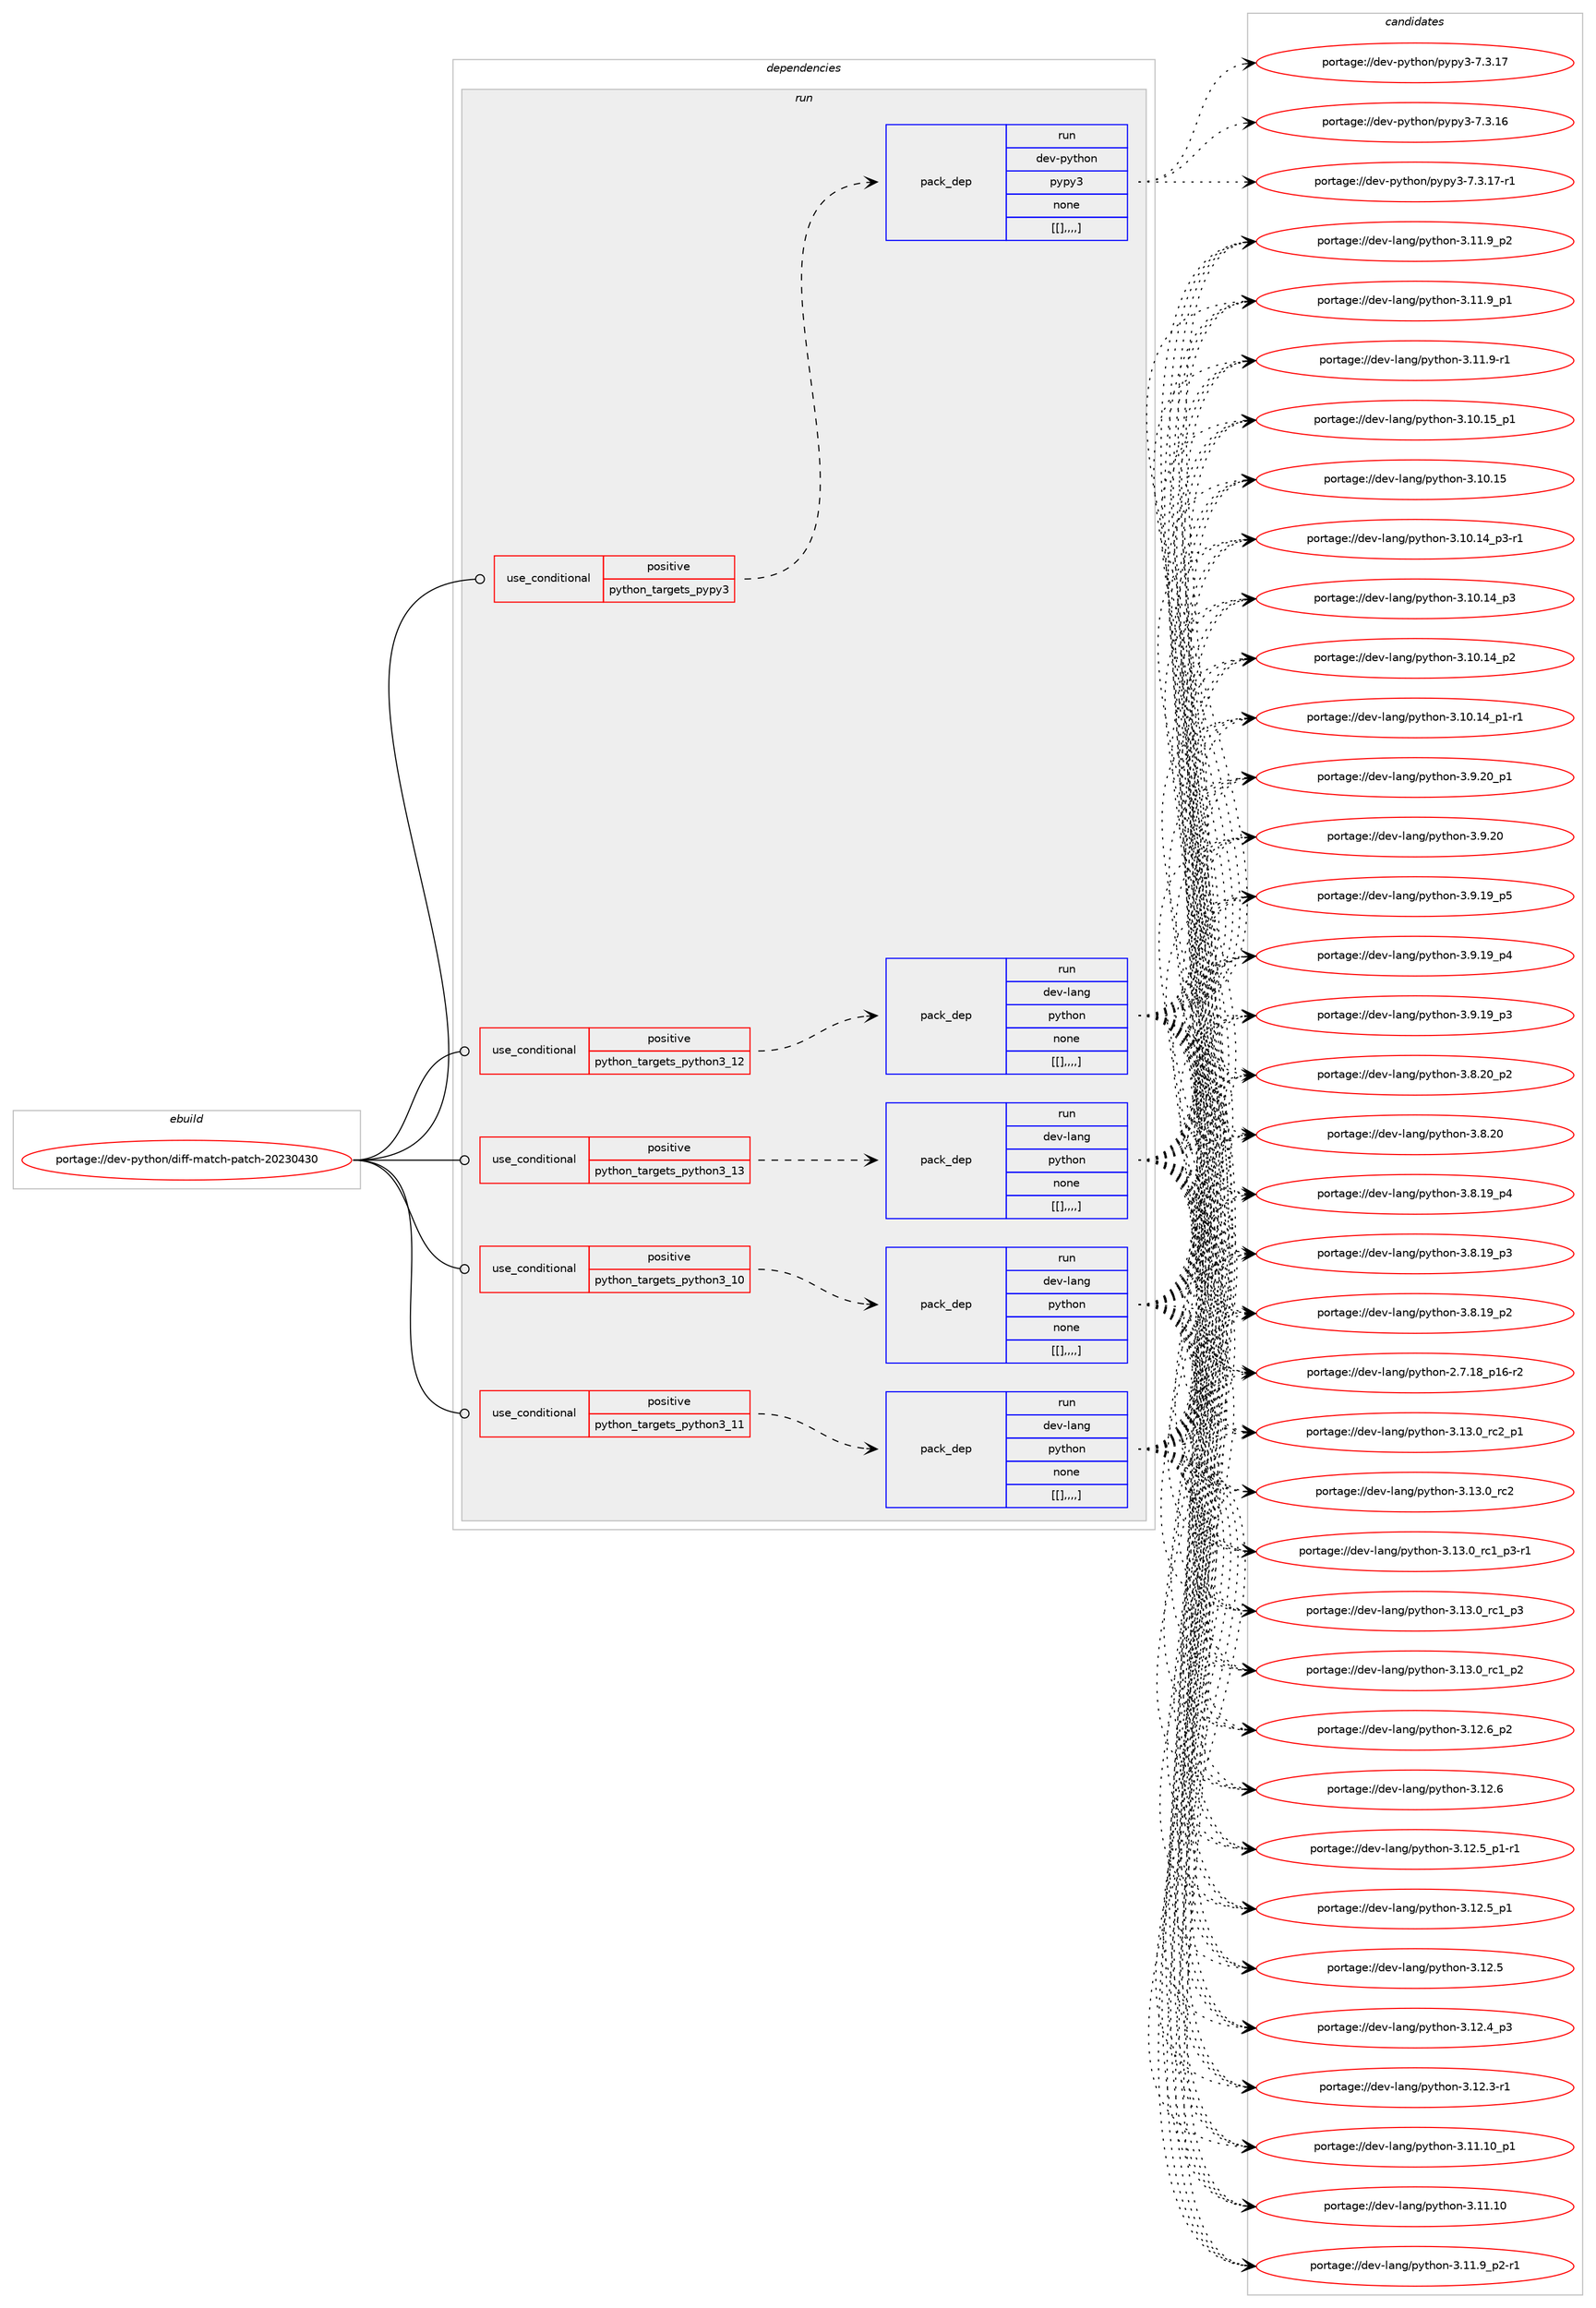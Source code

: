 digraph prolog {

# *************
# Graph options
# *************

newrank=true;
concentrate=true;
compound=true;
graph [rankdir=LR,fontname=Helvetica,fontsize=10,ranksep=1.5];#, ranksep=2.5, nodesep=0.2];
edge  [arrowhead=vee];
node  [fontname=Helvetica,fontsize=10];

# **********
# The ebuild
# **********

subgraph cluster_leftcol {
color=gray;
label=<<i>ebuild</i>>;
id [label="portage://dev-python/diff-match-patch-20230430", color=red, width=4, href="../dev-python/diff-match-patch-20230430.svg"];
}

# ****************
# The dependencies
# ****************

subgraph cluster_midcol {
color=gray;
label=<<i>dependencies</i>>;
subgraph cluster_compile {
fillcolor="#eeeeee";
style=filled;
label=<<i>compile</i>>;
}
subgraph cluster_compileandrun {
fillcolor="#eeeeee";
style=filled;
label=<<i>compile and run</i>>;
}
subgraph cluster_run {
fillcolor="#eeeeee";
style=filled;
label=<<i>run</i>>;
subgraph cond33389 {
dependency146806 [label=<<TABLE BORDER="0" CELLBORDER="1" CELLSPACING="0" CELLPADDING="4"><TR><TD ROWSPAN="3" CELLPADDING="10">use_conditional</TD></TR><TR><TD>positive</TD></TR><TR><TD>python_targets_pypy3</TD></TR></TABLE>>, shape=none, color=red];
subgraph pack112205 {
dependency146807 [label=<<TABLE BORDER="0" CELLBORDER="1" CELLSPACING="0" CELLPADDING="4" WIDTH="220"><TR><TD ROWSPAN="6" CELLPADDING="30">pack_dep</TD></TR><TR><TD WIDTH="110">run</TD></TR><TR><TD>dev-python</TD></TR><TR><TD>pypy3</TD></TR><TR><TD>none</TD></TR><TR><TD>[[],,,,]</TD></TR></TABLE>>, shape=none, color=blue];
}
dependency146806:e -> dependency146807:w [weight=20,style="dashed",arrowhead="vee"];
}
id:e -> dependency146806:w [weight=20,style="solid",arrowhead="odot"];
subgraph cond33390 {
dependency146808 [label=<<TABLE BORDER="0" CELLBORDER="1" CELLSPACING="0" CELLPADDING="4"><TR><TD ROWSPAN="3" CELLPADDING="10">use_conditional</TD></TR><TR><TD>positive</TD></TR><TR><TD>python_targets_python3_10</TD></TR></TABLE>>, shape=none, color=red];
subgraph pack112206 {
dependency146809 [label=<<TABLE BORDER="0" CELLBORDER="1" CELLSPACING="0" CELLPADDING="4" WIDTH="220"><TR><TD ROWSPAN="6" CELLPADDING="30">pack_dep</TD></TR><TR><TD WIDTH="110">run</TD></TR><TR><TD>dev-lang</TD></TR><TR><TD>python</TD></TR><TR><TD>none</TD></TR><TR><TD>[[],,,,]</TD></TR></TABLE>>, shape=none, color=blue];
}
dependency146808:e -> dependency146809:w [weight=20,style="dashed",arrowhead="vee"];
}
id:e -> dependency146808:w [weight=20,style="solid",arrowhead="odot"];
subgraph cond33391 {
dependency146810 [label=<<TABLE BORDER="0" CELLBORDER="1" CELLSPACING="0" CELLPADDING="4"><TR><TD ROWSPAN="3" CELLPADDING="10">use_conditional</TD></TR><TR><TD>positive</TD></TR><TR><TD>python_targets_python3_11</TD></TR></TABLE>>, shape=none, color=red];
subgraph pack112207 {
dependency146811 [label=<<TABLE BORDER="0" CELLBORDER="1" CELLSPACING="0" CELLPADDING="4" WIDTH="220"><TR><TD ROWSPAN="6" CELLPADDING="30">pack_dep</TD></TR><TR><TD WIDTH="110">run</TD></TR><TR><TD>dev-lang</TD></TR><TR><TD>python</TD></TR><TR><TD>none</TD></TR><TR><TD>[[],,,,]</TD></TR></TABLE>>, shape=none, color=blue];
}
dependency146810:e -> dependency146811:w [weight=20,style="dashed",arrowhead="vee"];
}
id:e -> dependency146810:w [weight=20,style="solid",arrowhead="odot"];
subgraph cond33392 {
dependency146812 [label=<<TABLE BORDER="0" CELLBORDER="1" CELLSPACING="0" CELLPADDING="4"><TR><TD ROWSPAN="3" CELLPADDING="10">use_conditional</TD></TR><TR><TD>positive</TD></TR><TR><TD>python_targets_python3_12</TD></TR></TABLE>>, shape=none, color=red];
subgraph pack112208 {
dependency146813 [label=<<TABLE BORDER="0" CELLBORDER="1" CELLSPACING="0" CELLPADDING="4" WIDTH="220"><TR><TD ROWSPAN="6" CELLPADDING="30">pack_dep</TD></TR><TR><TD WIDTH="110">run</TD></TR><TR><TD>dev-lang</TD></TR><TR><TD>python</TD></TR><TR><TD>none</TD></TR><TR><TD>[[],,,,]</TD></TR></TABLE>>, shape=none, color=blue];
}
dependency146812:e -> dependency146813:w [weight=20,style="dashed",arrowhead="vee"];
}
id:e -> dependency146812:w [weight=20,style="solid",arrowhead="odot"];
subgraph cond33393 {
dependency146814 [label=<<TABLE BORDER="0" CELLBORDER="1" CELLSPACING="0" CELLPADDING="4"><TR><TD ROWSPAN="3" CELLPADDING="10">use_conditional</TD></TR><TR><TD>positive</TD></TR><TR><TD>python_targets_python3_13</TD></TR></TABLE>>, shape=none, color=red];
subgraph pack112209 {
dependency146815 [label=<<TABLE BORDER="0" CELLBORDER="1" CELLSPACING="0" CELLPADDING="4" WIDTH="220"><TR><TD ROWSPAN="6" CELLPADDING="30">pack_dep</TD></TR><TR><TD WIDTH="110">run</TD></TR><TR><TD>dev-lang</TD></TR><TR><TD>python</TD></TR><TR><TD>none</TD></TR><TR><TD>[[],,,,]</TD></TR></TABLE>>, shape=none, color=blue];
}
dependency146814:e -> dependency146815:w [weight=20,style="dashed",arrowhead="vee"];
}
id:e -> dependency146814:w [weight=20,style="solid",arrowhead="odot"];
}
}

# **************
# The candidates
# **************

subgraph cluster_choices {
rank=same;
color=gray;
label=<<i>candidates</i>>;

subgraph choice112205 {
color=black;
nodesep=1;
choice100101118451121211161041111104711212111212151455546514649554511449 [label="portage://dev-python/pypy3-7.3.17-r1", color=red, width=4,href="../dev-python/pypy3-7.3.17-r1.svg"];
choice10010111845112121116104111110471121211121215145554651464955 [label="portage://dev-python/pypy3-7.3.17", color=red, width=4,href="../dev-python/pypy3-7.3.17.svg"];
choice10010111845112121116104111110471121211121215145554651464954 [label="portage://dev-python/pypy3-7.3.16", color=red, width=4,href="../dev-python/pypy3-7.3.16.svg"];
dependency146807:e -> choice100101118451121211161041111104711212111212151455546514649554511449:w [style=dotted,weight="100"];
dependency146807:e -> choice10010111845112121116104111110471121211121215145554651464955:w [style=dotted,weight="100"];
dependency146807:e -> choice10010111845112121116104111110471121211121215145554651464954:w [style=dotted,weight="100"];
}
subgraph choice112206 {
color=black;
nodesep=1;
choice100101118451089711010347112121116104111110455146495146489511499509511249 [label="portage://dev-lang/python-3.13.0_rc2_p1", color=red, width=4,href="../dev-lang/python-3.13.0_rc2_p1.svg"];
choice10010111845108971101034711212111610411111045514649514648951149950 [label="portage://dev-lang/python-3.13.0_rc2", color=red, width=4,href="../dev-lang/python-3.13.0_rc2.svg"];
choice1001011184510897110103471121211161041111104551464951464895114994995112514511449 [label="portage://dev-lang/python-3.13.0_rc1_p3-r1", color=red, width=4,href="../dev-lang/python-3.13.0_rc1_p3-r1.svg"];
choice100101118451089711010347112121116104111110455146495146489511499499511251 [label="portage://dev-lang/python-3.13.0_rc1_p3", color=red, width=4,href="../dev-lang/python-3.13.0_rc1_p3.svg"];
choice100101118451089711010347112121116104111110455146495146489511499499511250 [label="portage://dev-lang/python-3.13.0_rc1_p2", color=red, width=4,href="../dev-lang/python-3.13.0_rc1_p2.svg"];
choice100101118451089711010347112121116104111110455146495046549511250 [label="portage://dev-lang/python-3.12.6_p2", color=red, width=4,href="../dev-lang/python-3.12.6_p2.svg"];
choice10010111845108971101034711212111610411111045514649504654 [label="portage://dev-lang/python-3.12.6", color=red, width=4,href="../dev-lang/python-3.12.6.svg"];
choice1001011184510897110103471121211161041111104551464950465395112494511449 [label="portage://dev-lang/python-3.12.5_p1-r1", color=red, width=4,href="../dev-lang/python-3.12.5_p1-r1.svg"];
choice100101118451089711010347112121116104111110455146495046539511249 [label="portage://dev-lang/python-3.12.5_p1", color=red, width=4,href="../dev-lang/python-3.12.5_p1.svg"];
choice10010111845108971101034711212111610411111045514649504653 [label="portage://dev-lang/python-3.12.5", color=red, width=4,href="../dev-lang/python-3.12.5.svg"];
choice100101118451089711010347112121116104111110455146495046529511251 [label="portage://dev-lang/python-3.12.4_p3", color=red, width=4,href="../dev-lang/python-3.12.4_p3.svg"];
choice100101118451089711010347112121116104111110455146495046514511449 [label="portage://dev-lang/python-3.12.3-r1", color=red, width=4,href="../dev-lang/python-3.12.3-r1.svg"];
choice10010111845108971101034711212111610411111045514649494649489511249 [label="portage://dev-lang/python-3.11.10_p1", color=red, width=4,href="../dev-lang/python-3.11.10_p1.svg"];
choice1001011184510897110103471121211161041111104551464949464948 [label="portage://dev-lang/python-3.11.10", color=red, width=4,href="../dev-lang/python-3.11.10.svg"];
choice1001011184510897110103471121211161041111104551464949465795112504511449 [label="portage://dev-lang/python-3.11.9_p2-r1", color=red, width=4,href="../dev-lang/python-3.11.9_p2-r1.svg"];
choice100101118451089711010347112121116104111110455146494946579511250 [label="portage://dev-lang/python-3.11.9_p2", color=red, width=4,href="../dev-lang/python-3.11.9_p2.svg"];
choice100101118451089711010347112121116104111110455146494946579511249 [label="portage://dev-lang/python-3.11.9_p1", color=red, width=4,href="../dev-lang/python-3.11.9_p1.svg"];
choice100101118451089711010347112121116104111110455146494946574511449 [label="portage://dev-lang/python-3.11.9-r1", color=red, width=4,href="../dev-lang/python-3.11.9-r1.svg"];
choice10010111845108971101034711212111610411111045514649484649539511249 [label="portage://dev-lang/python-3.10.15_p1", color=red, width=4,href="../dev-lang/python-3.10.15_p1.svg"];
choice1001011184510897110103471121211161041111104551464948464953 [label="portage://dev-lang/python-3.10.15", color=red, width=4,href="../dev-lang/python-3.10.15.svg"];
choice100101118451089711010347112121116104111110455146494846495295112514511449 [label="portage://dev-lang/python-3.10.14_p3-r1", color=red, width=4,href="../dev-lang/python-3.10.14_p3-r1.svg"];
choice10010111845108971101034711212111610411111045514649484649529511251 [label="portage://dev-lang/python-3.10.14_p3", color=red, width=4,href="../dev-lang/python-3.10.14_p3.svg"];
choice10010111845108971101034711212111610411111045514649484649529511250 [label="portage://dev-lang/python-3.10.14_p2", color=red, width=4,href="../dev-lang/python-3.10.14_p2.svg"];
choice100101118451089711010347112121116104111110455146494846495295112494511449 [label="portage://dev-lang/python-3.10.14_p1-r1", color=red, width=4,href="../dev-lang/python-3.10.14_p1-r1.svg"];
choice100101118451089711010347112121116104111110455146574650489511249 [label="portage://dev-lang/python-3.9.20_p1", color=red, width=4,href="../dev-lang/python-3.9.20_p1.svg"];
choice10010111845108971101034711212111610411111045514657465048 [label="portage://dev-lang/python-3.9.20", color=red, width=4,href="../dev-lang/python-3.9.20.svg"];
choice100101118451089711010347112121116104111110455146574649579511253 [label="portage://dev-lang/python-3.9.19_p5", color=red, width=4,href="../dev-lang/python-3.9.19_p5.svg"];
choice100101118451089711010347112121116104111110455146574649579511252 [label="portage://dev-lang/python-3.9.19_p4", color=red, width=4,href="../dev-lang/python-3.9.19_p4.svg"];
choice100101118451089711010347112121116104111110455146574649579511251 [label="portage://dev-lang/python-3.9.19_p3", color=red, width=4,href="../dev-lang/python-3.9.19_p3.svg"];
choice100101118451089711010347112121116104111110455146564650489511250 [label="portage://dev-lang/python-3.8.20_p2", color=red, width=4,href="../dev-lang/python-3.8.20_p2.svg"];
choice10010111845108971101034711212111610411111045514656465048 [label="portage://dev-lang/python-3.8.20", color=red, width=4,href="../dev-lang/python-3.8.20.svg"];
choice100101118451089711010347112121116104111110455146564649579511252 [label="portage://dev-lang/python-3.8.19_p4", color=red, width=4,href="../dev-lang/python-3.8.19_p4.svg"];
choice100101118451089711010347112121116104111110455146564649579511251 [label="portage://dev-lang/python-3.8.19_p3", color=red, width=4,href="../dev-lang/python-3.8.19_p3.svg"];
choice100101118451089711010347112121116104111110455146564649579511250 [label="portage://dev-lang/python-3.8.19_p2", color=red, width=4,href="../dev-lang/python-3.8.19_p2.svg"];
choice100101118451089711010347112121116104111110455046554649569511249544511450 [label="portage://dev-lang/python-2.7.18_p16-r2", color=red, width=4,href="../dev-lang/python-2.7.18_p16-r2.svg"];
dependency146809:e -> choice100101118451089711010347112121116104111110455146495146489511499509511249:w [style=dotted,weight="100"];
dependency146809:e -> choice10010111845108971101034711212111610411111045514649514648951149950:w [style=dotted,weight="100"];
dependency146809:e -> choice1001011184510897110103471121211161041111104551464951464895114994995112514511449:w [style=dotted,weight="100"];
dependency146809:e -> choice100101118451089711010347112121116104111110455146495146489511499499511251:w [style=dotted,weight="100"];
dependency146809:e -> choice100101118451089711010347112121116104111110455146495146489511499499511250:w [style=dotted,weight="100"];
dependency146809:e -> choice100101118451089711010347112121116104111110455146495046549511250:w [style=dotted,weight="100"];
dependency146809:e -> choice10010111845108971101034711212111610411111045514649504654:w [style=dotted,weight="100"];
dependency146809:e -> choice1001011184510897110103471121211161041111104551464950465395112494511449:w [style=dotted,weight="100"];
dependency146809:e -> choice100101118451089711010347112121116104111110455146495046539511249:w [style=dotted,weight="100"];
dependency146809:e -> choice10010111845108971101034711212111610411111045514649504653:w [style=dotted,weight="100"];
dependency146809:e -> choice100101118451089711010347112121116104111110455146495046529511251:w [style=dotted,weight="100"];
dependency146809:e -> choice100101118451089711010347112121116104111110455146495046514511449:w [style=dotted,weight="100"];
dependency146809:e -> choice10010111845108971101034711212111610411111045514649494649489511249:w [style=dotted,weight="100"];
dependency146809:e -> choice1001011184510897110103471121211161041111104551464949464948:w [style=dotted,weight="100"];
dependency146809:e -> choice1001011184510897110103471121211161041111104551464949465795112504511449:w [style=dotted,weight="100"];
dependency146809:e -> choice100101118451089711010347112121116104111110455146494946579511250:w [style=dotted,weight="100"];
dependency146809:e -> choice100101118451089711010347112121116104111110455146494946579511249:w [style=dotted,weight="100"];
dependency146809:e -> choice100101118451089711010347112121116104111110455146494946574511449:w [style=dotted,weight="100"];
dependency146809:e -> choice10010111845108971101034711212111610411111045514649484649539511249:w [style=dotted,weight="100"];
dependency146809:e -> choice1001011184510897110103471121211161041111104551464948464953:w [style=dotted,weight="100"];
dependency146809:e -> choice100101118451089711010347112121116104111110455146494846495295112514511449:w [style=dotted,weight="100"];
dependency146809:e -> choice10010111845108971101034711212111610411111045514649484649529511251:w [style=dotted,weight="100"];
dependency146809:e -> choice10010111845108971101034711212111610411111045514649484649529511250:w [style=dotted,weight="100"];
dependency146809:e -> choice100101118451089711010347112121116104111110455146494846495295112494511449:w [style=dotted,weight="100"];
dependency146809:e -> choice100101118451089711010347112121116104111110455146574650489511249:w [style=dotted,weight="100"];
dependency146809:e -> choice10010111845108971101034711212111610411111045514657465048:w [style=dotted,weight="100"];
dependency146809:e -> choice100101118451089711010347112121116104111110455146574649579511253:w [style=dotted,weight="100"];
dependency146809:e -> choice100101118451089711010347112121116104111110455146574649579511252:w [style=dotted,weight="100"];
dependency146809:e -> choice100101118451089711010347112121116104111110455146574649579511251:w [style=dotted,weight="100"];
dependency146809:e -> choice100101118451089711010347112121116104111110455146564650489511250:w [style=dotted,weight="100"];
dependency146809:e -> choice10010111845108971101034711212111610411111045514656465048:w [style=dotted,weight="100"];
dependency146809:e -> choice100101118451089711010347112121116104111110455146564649579511252:w [style=dotted,weight="100"];
dependency146809:e -> choice100101118451089711010347112121116104111110455146564649579511251:w [style=dotted,weight="100"];
dependency146809:e -> choice100101118451089711010347112121116104111110455146564649579511250:w [style=dotted,weight="100"];
dependency146809:e -> choice100101118451089711010347112121116104111110455046554649569511249544511450:w [style=dotted,weight="100"];
}
subgraph choice112207 {
color=black;
nodesep=1;
choice100101118451089711010347112121116104111110455146495146489511499509511249 [label="portage://dev-lang/python-3.13.0_rc2_p1", color=red, width=4,href="../dev-lang/python-3.13.0_rc2_p1.svg"];
choice10010111845108971101034711212111610411111045514649514648951149950 [label="portage://dev-lang/python-3.13.0_rc2", color=red, width=4,href="../dev-lang/python-3.13.0_rc2.svg"];
choice1001011184510897110103471121211161041111104551464951464895114994995112514511449 [label="portage://dev-lang/python-3.13.0_rc1_p3-r1", color=red, width=4,href="../dev-lang/python-3.13.0_rc1_p3-r1.svg"];
choice100101118451089711010347112121116104111110455146495146489511499499511251 [label="portage://dev-lang/python-3.13.0_rc1_p3", color=red, width=4,href="../dev-lang/python-3.13.0_rc1_p3.svg"];
choice100101118451089711010347112121116104111110455146495146489511499499511250 [label="portage://dev-lang/python-3.13.0_rc1_p2", color=red, width=4,href="../dev-lang/python-3.13.0_rc1_p2.svg"];
choice100101118451089711010347112121116104111110455146495046549511250 [label="portage://dev-lang/python-3.12.6_p2", color=red, width=4,href="../dev-lang/python-3.12.6_p2.svg"];
choice10010111845108971101034711212111610411111045514649504654 [label="portage://dev-lang/python-3.12.6", color=red, width=4,href="../dev-lang/python-3.12.6.svg"];
choice1001011184510897110103471121211161041111104551464950465395112494511449 [label="portage://dev-lang/python-3.12.5_p1-r1", color=red, width=4,href="../dev-lang/python-3.12.5_p1-r1.svg"];
choice100101118451089711010347112121116104111110455146495046539511249 [label="portage://dev-lang/python-3.12.5_p1", color=red, width=4,href="../dev-lang/python-3.12.5_p1.svg"];
choice10010111845108971101034711212111610411111045514649504653 [label="portage://dev-lang/python-3.12.5", color=red, width=4,href="../dev-lang/python-3.12.5.svg"];
choice100101118451089711010347112121116104111110455146495046529511251 [label="portage://dev-lang/python-3.12.4_p3", color=red, width=4,href="../dev-lang/python-3.12.4_p3.svg"];
choice100101118451089711010347112121116104111110455146495046514511449 [label="portage://dev-lang/python-3.12.3-r1", color=red, width=4,href="../dev-lang/python-3.12.3-r1.svg"];
choice10010111845108971101034711212111610411111045514649494649489511249 [label="portage://dev-lang/python-3.11.10_p1", color=red, width=4,href="../dev-lang/python-3.11.10_p1.svg"];
choice1001011184510897110103471121211161041111104551464949464948 [label="portage://dev-lang/python-3.11.10", color=red, width=4,href="../dev-lang/python-3.11.10.svg"];
choice1001011184510897110103471121211161041111104551464949465795112504511449 [label="portage://dev-lang/python-3.11.9_p2-r1", color=red, width=4,href="../dev-lang/python-3.11.9_p2-r1.svg"];
choice100101118451089711010347112121116104111110455146494946579511250 [label="portage://dev-lang/python-3.11.9_p2", color=red, width=4,href="../dev-lang/python-3.11.9_p2.svg"];
choice100101118451089711010347112121116104111110455146494946579511249 [label="portage://dev-lang/python-3.11.9_p1", color=red, width=4,href="../dev-lang/python-3.11.9_p1.svg"];
choice100101118451089711010347112121116104111110455146494946574511449 [label="portage://dev-lang/python-3.11.9-r1", color=red, width=4,href="../dev-lang/python-3.11.9-r1.svg"];
choice10010111845108971101034711212111610411111045514649484649539511249 [label="portage://dev-lang/python-3.10.15_p1", color=red, width=4,href="../dev-lang/python-3.10.15_p1.svg"];
choice1001011184510897110103471121211161041111104551464948464953 [label="portage://dev-lang/python-3.10.15", color=red, width=4,href="../dev-lang/python-3.10.15.svg"];
choice100101118451089711010347112121116104111110455146494846495295112514511449 [label="portage://dev-lang/python-3.10.14_p3-r1", color=red, width=4,href="../dev-lang/python-3.10.14_p3-r1.svg"];
choice10010111845108971101034711212111610411111045514649484649529511251 [label="portage://dev-lang/python-3.10.14_p3", color=red, width=4,href="../dev-lang/python-3.10.14_p3.svg"];
choice10010111845108971101034711212111610411111045514649484649529511250 [label="portage://dev-lang/python-3.10.14_p2", color=red, width=4,href="../dev-lang/python-3.10.14_p2.svg"];
choice100101118451089711010347112121116104111110455146494846495295112494511449 [label="portage://dev-lang/python-3.10.14_p1-r1", color=red, width=4,href="../dev-lang/python-3.10.14_p1-r1.svg"];
choice100101118451089711010347112121116104111110455146574650489511249 [label="portage://dev-lang/python-3.9.20_p1", color=red, width=4,href="../dev-lang/python-3.9.20_p1.svg"];
choice10010111845108971101034711212111610411111045514657465048 [label="portage://dev-lang/python-3.9.20", color=red, width=4,href="../dev-lang/python-3.9.20.svg"];
choice100101118451089711010347112121116104111110455146574649579511253 [label="portage://dev-lang/python-3.9.19_p5", color=red, width=4,href="../dev-lang/python-3.9.19_p5.svg"];
choice100101118451089711010347112121116104111110455146574649579511252 [label="portage://dev-lang/python-3.9.19_p4", color=red, width=4,href="../dev-lang/python-3.9.19_p4.svg"];
choice100101118451089711010347112121116104111110455146574649579511251 [label="portage://dev-lang/python-3.9.19_p3", color=red, width=4,href="../dev-lang/python-3.9.19_p3.svg"];
choice100101118451089711010347112121116104111110455146564650489511250 [label="portage://dev-lang/python-3.8.20_p2", color=red, width=4,href="../dev-lang/python-3.8.20_p2.svg"];
choice10010111845108971101034711212111610411111045514656465048 [label="portage://dev-lang/python-3.8.20", color=red, width=4,href="../dev-lang/python-3.8.20.svg"];
choice100101118451089711010347112121116104111110455146564649579511252 [label="portage://dev-lang/python-3.8.19_p4", color=red, width=4,href="../dev-lang/python-3.8.19_p4.svg"];
choice100101118451089711010347112121116104111110455146564649579511251 [label="portage://dev-lang/python-3.8.19_p3", color=red, width=4,href="../dev-lang/python-3.8.19_p3.svg"];
choice100101118451089711010347112121116104111110455146564649579511250 [label="portage://dev-lang/python-3.8.19_p2", color=red, width=4,href="../dev-lang/python-3.8.19_p2.svg"];
choice100101118451089711010347112121116104111110455046554649569511249544511450 [label="portage://dev-lang/python-2.7.18_p16-r2", color=red, width=4,href="../dev-lang/python-2.7.18_p16-r2.svg"];
dependency146811:e -> choice100101118451089711010347112121116104111110455146495146489511499509511249:w [style=dotted,weight="100"];
dependency146811:e -> choice10010111845108971101034711212111610411111045514649514648951149950:w [style=dotted,weight="100"];
dependency146811:e -> choice1001011184510897110103471121211161041111104551464951464895114994995112514511449:w [style=dotted,weight="100"];
dependency146811:e -> choice100101118451089711010347112121116104111110455146495146489511499499511251:w [style=dotted,weight="100"];
dependency146811:e -> choice100101118451089711010347112121116104111110455146495146489511499499511250:w [style=dotted,weight="100"];
dependency146811:e -> choice100101118451089711010347112121116104111110455146495046549511250:w [style=dotted,weight="100"];
dependency146811:e -> choice10010111845108971101034711212111610411111045514649504654:w [style=dotted,weight="100"];
dependency146811:e -> choice1001011184510897110103471121211161041111104551464950465395112494511449:w [style=dotted,weight="100"];
dependency146811:e -> choice100101118451089711010347112121116104111110455146495046539511249:w [style=dotted,weight="100"];
dependency146811:e -> choice10010111845108971101034711212111610411111045514649504653:w [style=dotted,weight="100"];
dependency146811:e -> choice100101118451089711010347112121116104111110455146495046529511251:w [style=dotted,weight="100"];
dependency146811:e -> choice100101118451089711010347112121116104111110455146495046514511449:w [style=dotted,weight="100"];
dependency146811:e -> choice10010111845108971101034711212111610411111045514649494649489511249:w [style=dotted,weight="100"];
dependency146811:e -> choice1001011184510897110103471121211161041111104551464949464948:w [style=dotted,weight="100"];
dependency146811:e -> choice1001011184510897110103471121211161041111104551464949465795112504511449:w [style=dotted,weight="100"];
dependency146811:e -> choice100101118451089711010347112121116104111110455146494946579511250:w [style=dotted,weight="100"];
dependency146811:e -> choice100101118451089711010347112121116104111110455146494946579511249:w [style=dotted,weight="100"];
dependency146811:e -> choice100101118451089711010347112121116104111110455146494946574511449:w [style=dotted,weight="100"];
dependency146811:e -> choice10010111845108971101034711212111610411111045514649484649539511249:w [style=dotted,weight="100"];
dependency146811:e -> choice1001011184510897110103471121211161041111104551464948464953:w [style=dotted,weight="100"];
dependency146811:e -> choice100101118451089711010347112121116104111110455146494846495295112514511449:w [style=dotted,weight="100"];
dependency146811:e -> choice10010111845108971101034711212111610411111045514649484649529511251:w [style=dotted,weight="100"];
dependency146811:e -> choice10010111845108971101034711212111610411111045514649484649529511250:w [style=dotted,weight="100"];
dependency146811:e -> choice100101118451089711010347112121116104111110455146494846495295112494511449:w [style=dotted,weight="100"];
dependency146811:e -> choice100101118451089711010347112121116104111110455146574650489511249:w [style=dotted,weight="100"];
dependency146811:e -> choice10010111845108971101034711212111610411111045514657465048:w [style=dotted,weight="100"];
dependency146811:e -> choice100101118451089711010347112121116104111110455146574649579511253:w [style=dotted,weight="100"];
dependency146811:e -> choice100101118451089711010347112121116104111110455146574649579511252:w [style=dotted,weight="100"];
dependency146811:e -> choice100101118451089711010347112121116104111110455146574649579511251:w [style=dotted,weight="100"];
dependency146811:e -> choice100101118451089711010347112121116104111110455146564650489511250:w [style=dotted,weight="100"];
dependency146811:e -> choice10010111845108971101034711212111610411111045514656465048:w [style=dotted,weight="100"];
dependency146811:e -> choice100101118451089711010347112121116104111110455146564649579511252:w [style=dotted,weight="100"];
dependency146811:e -> choice100101118451089711010347112121116104111110455146564649579511251:w [style=dotted,weight="100"];
dependency146811:e -> choice100101118451089711010347112121116104111110455146564649579511250:w [style=dotted,weight="100"];
dependency146811:e -> choice100101118451089711010347112121116104111110455046554649569511249544511450:w [style=dotted,weight="100"];
}
subgraph choice112208 {
color=black;
nodesep=1;
choice100101118451089711010347112121116104111110455146495146489511499509511249 [label="portage://dev-lang/python-3.13.0_rc2_p1", color=red, width=4,href="../dev-lang/python-3.13.0_rc2_p1.svg"];
choice10010111845108971101034711212111610411111045514649514648951149950 [label="portage://dev-lang/python-3.13.0_rc2", color=red, width=4,href="../dev-lang/python-3.13.0_rc2.svg"];
choice1001011184510897110103471121211161041111104551464951464895114994995112514511449 [label="portage://dev-lang/python-3.13.0_rc1_p3-r1", color=red, width=4,href="../dev-lang/python-3.13.0_rc1_p3-r1.svg"];
choice100101118451089711010347112121116104111110455146495146489511499499511251 [label="portage://dev-lang/python-3.13.0_rc1_p3", color=red, width=4,href="../dev-lang/python-3.13.0_rc1_p3.svg"];
choice100101118451089711010347112121116104111110455146495146489511499499511250 [label="portage://dev-lang/python-3.13.0_rc1_p2", color=red, width=4,href="../dev-lang/python-3.13.0_rc1_p2.svg"];
choice100101118451089711010347112121116104111110455146495046549511250 [label="portage://dev-lang/python-3.12.6_p2", color=red, width=4,href="../dev-lang/python-3.12.6_p2.svg"];
choice10010111845108971101034711212111610411111045514649504654 [label="portage://dev-lang/python-3.12.6", color=red, width=4,href="../dev-lang/python-3.12.6.svg"];
choice1001011184510897110103471121211161041111104551464950465395112494511449 [label="portage://dev-lang/python-3.12.5_p1-r1", color=red, width=4,href="../dev-lang/python-3.12.5_p1-r1.svg"];
choice100101118451089711010347112121116104111110455146495046539511249 [label="portage://dev-lang/python-3.12.5_p1", color=red, width=4,href="../dev-lang/python-3.12.5_p1.svg"];
choice10010111845108971101034711212111610411111045514649504653 [label="portage://dev-lang/python-3.12.5", color=red, width=4,href="../dev-lang/python-3.12.5.svg"];
choice100101118451089711010347112121116104111110455146495046529511251 [label="portage://dev-lang/python-3.12.4_p3", color=red, width=4,href="../dev-lang/python-3.12.4_p3.svg"];
choice100101118451089711010347112121116104111110455146495046514511449 [label="portage://dev-lang/python-3.12.3-r1", color=red, width=4,href="../dev-lang/python-3.12.3-r1.svg"];
choice10010111845108971101034711212111610411111045514649494649489511249 [label="portage://dev-lang/python-3.11.10_p1", color=red, width=4,href="../dev-lang/python-3.11.10_p1.svg"];
choice1001011184510897110103471121211161041111104551464949464948 [label="portage://dev-lang/python-3.11.10", color=red, width=4,href="../dev-lang/python-3.11.10.svg"];
choice1001011184510897110103471121211161041111104551464949465795112504511449 [label="portage://dev-lang/python-3.11.9_p2-r1", color=red, width=4,href="../dev-lang/python-3.11.9_p2-r1.svg"];
choice100101118451089711010347112121116104111110455146494946579511250 [label="portage://dev-lang/python-3.11.9_p2", color=red, width=4,href="../dev-lang/python-3.11.9_p2.svg"];
choice100101118451089711010347112121116104111110455146494946579511249 [label="portage://dev-lang/python-3.11.9_p1", color=red, width=4,href="../dev-lang/python-3.11.9_p1.svg"];
choice100101118451089711010347112121116104111110455146494946574511449 [label="portage://dev-lang/python-3.11.9-r1", color=red, width=4,href="../dev-lang/python-3.11.9-r1.svg"];
choice10010111845108971101034711212111610411111045514649484649539511249 [label="portage://dev-lang/python-3.10.15_p1", color=red, width=4,href="../dev-lang/python-3.10.15_p1.svg"];
choice1001011184510897110103471121211161041111104551464948464953 [label="portage://dev-lang/python-3.10.15", color=red, width=4,href="../dev-lang/python-3.10.15.svg"];
choice100101118451089711010347112121116104111110455146494846495295112514511449 [label="portage://dev-lang/python-3.10.14_p3-r1", color=red, width=4,href="../dev-lang/python-3.10.14_p3-r1.svg"];
choice10010111845108971101034711212111610411111045514649484649529511251 [label="portage://dev-lang/python-3.10.14_p3", color=red, width=4,href="../dev-lang/python-3.10.14_p3.svg"];
choice10010111845108971101034711212111610411111045514649484649529511250 [label="portage://dev-lang/python-3.10.14_p2", color=red, width=4,href="../dev-lang/python-3.10.14_p2.svg"];
choice100101118451089711010347112121116104111110455146494846495295112494511449 [label="portage://dev-lang/python-3.10.14_p1-r1", color=red, width=4,href="../dev-lang/python-3.10.14_p1-r1.svg"];
choice100101118451089711010347112121116104111110455146574650489511249 [label="portage://dev-lang/python-3.9.20_p1", color=red, width=4,href="../dev-lang/python-3.9.20_p1.svg"];
choice10010111845108971101034711212111610411111045514657465048 [label="portage://dev-lang/python-3.9.20", color=red, width=4,href="../dev-lang/python-3.9.20.svg"];
choice100101118451089711010347112121116104111110455146574649579511253 [label="portage://dev-lang/python-3.9.19_p5", color=red, width=4,href="../dev-lang/python-3.9.19_p5.svg"];
choice100101118451089711010347112121116104111110455146574649579511252 [label="portage://dev-lang/python-3.9.19_p4", color=red, width=4,href="../dev-lang/python-3.9.19_p4.svg"];
choice100101118451089711010347112121116104111110455146574649579511251 [label="portage://dev-lang/python-3.9.19_p3", color=red, width=4,href="../dev-lang/python-3.9.19_p3.svg"];
choice100101118451089711010347112121116104111110455146564650489511250 [label="portage://dev-lang/python-3.8.20_p2", color=red, width=4,href="../dev-lang/python-3.8.20_p2.svg"];
choice10010111845108971101034711212111610411111045514656465048 [label="portage://dev-lang/python-3.8.20", color=red, width=4,href="../dev-lang/python-3.8.20.svg"];
choice100101118451089711010347112121116104111110455146564649579511252 [label="portage://dev-lang/python-3.8.19_p4", color=red, width=4,href="../dev-lang/python-3.8.19_p4.svg"];
choice100101118451089711010347112121116104111110455146564649579511251 [label="portage://dev-lang/python-3.8.19_p3", color=red, width=4,href="../dev-lang/python-3.8.19_p3.svg"];
choice100101118451089711010347112121116104111110455146564649579511250 [label="portage://dev-lang/python-3.8.19_p2", color=red, width=4,href="../dev-lang/python-3.8.19_p2.svg"];
choice100101118451089711010347112121116104111110455046554649569511249544511450 [label="portage://dev-lang/python-2.7.18_p16-r2", color=red, width=4,href="../dev-lang/python-2.7.18_p16-r2.svg"];
dependency146813:e -> choice100101118451089711010347112121116104111110455146495146489511499509511249:w [style=dotted,weight="100"];
dependency146813:e -> choice10010111845108971101034711212111610411111045514649514648951149950:w [style=dotted,weight="100"];
dependency146813:e -> choice1001011184510897110103471121211161041111104551464951464895114994995112514511449:w [style=dotted,weight="100"];
dependency146813:e -> choice100101118451089711010347112121116104111110455146495146489511499499511251:w [style=dotted,weight="100"];
dependency146813:e -> choice100101118451089711010347112121116104111110455146495146489511499499511250:w [style=dotted,weight="100"];
dependency146813:e -> choice100101118451089711010347112121116104111110455146495046549511250:w [style=dotted,weight="100"];
dependency146813:e -> choice10010111845108971101034711212111610411111045514649504654:w [style=dotted,weight="100"];
dependency146813:e -> choice1001011184510897110103471121211161041111104551464950465395112494511449:w [style=dotted,weight="100"];
dependency146813:e -> choice100101118451089711010347112121116104111110455146495046539511249:w [style=dotted,weight="100"];
dependency146813:e -> choice10010111845108971101034711212111610411111045514649504653:w [style=dotted,weight="100"];
dependency146813:e -> choice100101118451089711010347112121116104111110455146495046529511251:w [style=dotted,weight="100"];
dependency146813:e -> choice100101118451089711010347112121116104111110455146495046514511449:w [style=dotted,weight="100"];
dependency146813:e -> choice10010111845108971101034711212111610411111045514649494649489511249:w [style=dotted,weight="100"];
dependency146813:e -> choice1001011184510897110103471121211161041111104551464949464948:w [style=dotted,weight="100"];
dependency146813:e -> choice1001011184510897110103471121211161041111104551464949465795112504511449:w [style=dotted,weight="100"];
dependency146813:e -> choice100101118451089711010347112121116104111110455146494946579511250:w [style=dotted,weight="100"];
dependency146813:e -> choice100101118451089711010347112121116104111110455146494946579511249:w [style=dotted,weight="100"];
dependency146813:e -> choice100101118451089711010347112121116104111110455146494946574511449:w [style=dotted,weight="100"];
dependency146813:e -> choice10010111845108971101034711212111610411111045514649484649539511249:w [style=dotted,weight="100"];
dependency146813:e -> choice1001011184510897110103471121211161041111104551464948464953:w [style=dotted,weight="100"];
dependency146813:e -> choice100101118451089711010347112121116104111110455146494846495295112514511449:w [style=dotted,weight="100"];
dependency146813:e -> choice10010111845108971101034711212111610411111045514649484649529511251:w [style=dotted,weight="100"];
dependency146813:e -> choice10010111845108971101034711212111610411111045514649484649529511250:w [style=dotted,weight="100"];
dependency146813:e -> choice100101118451089711010347112121116104111110455146494846495295112494511449:w [style=dotted,weight="100"];
dependency146813:e -> choice100101118451089711010347112121116104111110455146574650489511249:w [style=dotted,weight="100"];
dependency146813:e -> choice10010111845108971101034711212111610411111045514657465048:w [style=dotted,weight="100"];
dependency146813:e -> choice100101118451089711010347112121116104111110455146574649579511253:w [style=dotted,weight="100"];
dependency146813:e -> choice100101118451089711010347112121116104111110455146574649579511252:w [style=dotted,weight="100"];
dependency146813:e -> choice100101118451089711010347112121116104111110455146574649579511251:w [style=dotted,weight="100"];
dependency146813:e -> choice100101118451089711010347112121116104111110455146564650489511250:w [style=dotted,weight="100"];
dependency146813:e -> choice10010111845108971101034711212111610411111045514656465048:w [style=dotted,weight="100"];
dependency146813:e -> choice100101118451089711010347112121116104111110455146564649579511252:w [style=dotted,weight="100"];
dependency146813:e -> choice100101118451089711010347112121116104111110455146564649579511251:w [style=dotted,weight="100"];
dependency146813:e -> choice100101118451089711010347112121116104111110455146564649579511250:w [style=dotted,weight="100"];
dependency146813:e -> choice100101118451089711010347112121116104111110455046554649569511249544511450:w [style=dotted,weight="100"];
}
subgraph choice112209 {
color=black;
nodesep=1;
choice100101118451089711010347112121116104111110455146495146489511499509511249 [label="portage://dev-lang/python-3.13.0_rc2_p1", color=red, width=4,href="../dev-lang/python-3.13.0_rc2_p1.svg"];
choice10010111845108971101034711212111610411111045514649514648951149950 [label="portage://dev-lang/python-3.13.0_rc2", color=red, width=4,href="../dev-lang/python-3.13.0_rc2.svg"];
choice1001011184510897110103471121211161041111104551464951464895114994995112514511449 [label="portage://dev-lang/python-3.13.0_rc1_p3-r1", color=red, width=4,href="../dev-lang/python-3.13.0_rc1_p3-r1.svg"];
choice100101118451089711010347112121116104111110455146495146489511499499511251 [label="portage://dev-lang/python-3.13.0_rc1_p3", color=red, width=4,href="../dev-lang/python-3.13.0_rc1_p3.svg"];
choice100101118451089711010347112121116104111110455146495146489511499499511250 [label="portage://dev-lang/python-3.13.0_rc1_p2", color=red, width=4,href="../dev-lang/python-3.13.0_rc1_p2.svg"];
choice100101118451089711010347112121116104111110455146495046549511250 [label="portage://dev-lang/python-3.12.6_p2", color=red, width=4,href="../dev-lang/python-3.12.6_p2.svg"];
choice10010111845108971101034711212111610411111045514649504654 [label="portage://dev-lang/python-3.12.6", color=red, width=4,href="../dev-lang/python-3.12.6.svg"];
choice1001011184510897110103471121211161041111104551464950465395112494511449 [label="portage://dev-lang/python-3.12.5_p1-r1", color=red, width=4,href="../dev-lang/python-3.12.5_p1-r1.svg"];
choice100101118451089711010347112121116104111110455146495046539511249 [label="portage://dev-lang/python-3.12.5_p1", color=red, width=4,href="../dev-lang/python-3.12.5_p1.svg"];
choice10010111845108971101034711212111610411111045514649504653 [label="portage://dev-lang/python-3.12.5", color=red, width=4,href="../dev-lang/python-3.12.5.svg"];
choice100101118451089711010347112121116104111110455146495046529511251 [label="portage://dev-lang/python-3.12.4_p3", color=red, width=4,href="../dev-lang/python-3.12.4_p3.svg"];
choice100101118451089711010347112121116104111110455146495046514511449 [label="portage://dev-lang/python-3.12.3-r1", color=red, width=4,href="../dev-lang/python-3.12.3-r1.svg"];
choice10010111845108971101034711212111610411111045514649494649489511249 [label="portage://dev-lang/python-3.11.10_p1", color=red, width=4,href="../dev-lang/python-3.11.10_p1.svg"];
choice1001011184510897110103471121211161041111104551464949464948 [label="portage://dev-lang/python-3.11.10", color=red, width=4,href="../dev-lang/python-3.11.10.svg"];
choice1001011184510897110103471121211161041111104551464949465795112504511449 [label="portage://dev-lang/python-3.11.9_p2-r1", color=red, width=4,href="../dev-lang/python-3.11.9_p2-r1.svg"];
choice100101118451089711010347112121116104111110455146494946579511250 [label="portage://dev-lang/python-3.11.9_p2", color=red, width=4,href="../dev-lang/python-3.11.9_p2.svg"];
choice100101118451089711010347112121116104111110455146494946579511249 [label="portage://dev-lang/python-3.11.9_p1", color=red, width=4,href="../dev-lang/python-3.11.9_p1.svg"];
choice100101118451089711010347112121116104111110455146494946574511449 [label="portage://dev-lang/python-3.11.9-r1", color=red, width=4,href="../dev-lang/python-3.11.9-r1.svg"];
choice10010111845108971101034711212111610411111045514649484649539511249 [label="portage://dev-lang/python-3.10.15_p1", color=red, width=4,href="../dev-lang/python-3.10.15_p1.svg"];
choice1001011184510897110103471121211161041111104551464948464953 [label="portage://dev-lang/python-3.10.15", color=red, width=4,href="../dev-lang/python-3.10.15.svg"];
choice100101118451089711010347112121116104111110455146494846495295112514511449 [label="portage://dev-lang/python-3.10.14_p3-r1", color=red, width=4,href="../dev-lang/python-3.10.14_p3-r1.svg"];
choice10010111845108971101034711212111610411111045514649484649529511251 [label="portage://dev-lang/python-3.10.14_p3", color=red, width=4,href="../dev-lang/python-3.10.14_p3.svg"];
choice10010111845108971101034711212111610411111045514649484649529511250 [label="portage://dev-lang/python-3.10.14_p2", color=red, width=4,href="../dev-lang/python-3.10.14_p2.svg"];
choice100101118451089711010347112121116104111110455146494846495295112494511449 [label="portage://dev-lang/python-3.10.14_p1-r1", color=red, width=4,href="../dev-lang/python-3.10.14_p1-r1.svg"];
choice100101118451089711010347112121116104111110455146574650489511249 [label="portage://dev-lang/python-3.9.20_p1", color=red, width=4,href="../dev-lang/python-3.9.20_p1.svg"];
choice10010111845108971101034711212111610411111045514657465048 [label="portage://dev-lang/python-3.9.20", color=red, width=4,href="../dev-lang/python-3.9.20.svg"];
choice100101118451089711010347112121116104111110455146574649579511253 [label="portage://dev-lang/python-3.9.19_p5", color=red, width=4,href="../dev-lang/python-3.9.19_p5.svg"];
choice100101118451089711010347112121116104111110455146574649579511252 [label="portage://dev-lang/python-3.9.19_p4", color=red, width=4,href="../dev-lang/python-3.9.19_p4.svg"];
choice100101118451089711010347112121116104111110455146574649579511251 [label="portage://dev-lang/python-3.9.19_p3", color=red, width=4,href="../dev-lang/python-3.9.19_p3.svg"];
choice100101118451089711010347112121116104111110455146564650489511250 [label="portage://dev-lang/python-3.8.20_p2", color=red, width=4,href="../dev-lang/python-3.8.20_p2.svg"];
choice10010111845108971101034711212111610411111045514656465048 [label="portage://dev-lang/python-3.8.20", color=red, width=4,href="../dev-lang/python-3.8.20.svg"];
choice100101118451089711010347112121116104111110455146564649579511252 [label="portage://dev-lang/python-3.8.19_p4", color=red, width=4,href="../dev-lang/python-3.8.19_p4.svg"];
choice100101118451089711010347112121116104111110455146564649579511251 [label="portage://dev-lang/python-3.8.19_p3", color=red, width=4,href="../dev-lang/python-3.8.19_p3.svg"];
choice100101118451089711010347112121116104111110455146564649579511250 [label="portage://dev-lang/python-3.8.19_p2", color=red, width=4,href="../dev-lang/python-3.8.19_p2.svg"];
choice100101118451089711010347112121116104111110455046554649569511249544511450 [label="portage://dev-lang/python-2.7.18_p16-r2", color=red, width=4,href="../dev-lang/python-2.7.18_p16-r2.svg"];
dependency146815:e -> choice100101118451089711010347112121116104111110455146495146489511499509511249:w [style=dotted,weight="100"];
dependency146815:e -> choice10010111845108971101034711212111610411111045514649514648951149950:w [style=dotted,weight="100"];
dependency146815:e -> choice1001011184510897110103471121211161041111104551464951464895114994995112514511449:w [style=dotted,weight="100"];
dependency146815:e -> choice100101118451089711010347112121116104111110455146495146489511499499511251:w [style=dotted,weight="100"];
dependency146815:e -> choice100101118451089711010347112121116104111110455146495146489511499499511250:w [style=dotted,weight="100"];
dependency146815:e -> choice100101118451089711010347112121116104111110455146495046549511250:w [style=dotted,weight="100"];
dependency146815:e -> choice10010111845108971101034711212111610411111045514649504654:w [style=dotted,weight="100"];
dependency146815:e -> choice1001011184510897110103471121211161041111104551464950465395112494511449:w [style=dotted,weight="100"];
dependency146815:e -> choice100101118451089711010347112121116104111110455146495046539511249:w [style=dotted,weight="100"];
dependency146815:e -> choice10010111845108971101034711212111610411111045514649504653:w [style=dotted,weight="100"];
dependency146815:e -> choice100101118451089711010347112121116104111110455146495046529511251:w [style=dotted,weight="100"];
dependency146815:e -> choice100101118451089711010347112121116104111110455146495046514511449:w [style=dotted,weight="100"];
dependency146815:e -> choice10010111845108971101034711212111610411111045514649494649489511249:w [style=dotted,weight="100"];
dependency146815:e -> choice1001011184510897110103471121211161041111104551464949464948:w [style=dotted,weight="100"];
dependency146815:e -> choice1001011184510897110103471121211161041111104551464949465795112504511449:w [style=dotted,weight="100"];
dependency146815:e -> choice100101118451089711010347112121116104111110455146494946579511250:w [style=dotted,weight="100"];
dependency146815:e -> choice100101118451089711010347112121116104111110455146494946579511249:w [style=dotted,weight="100"];
dependency146815:e -> choice100101118451089711010347112121116104111110455146494946574511449:w [style=dotted,weight="100"];
dependency146815:e -> choice10010111845108971101034711212111610411111045514649484649539511249:w [style=dotted,weight="100"];
dependency146815:e -> choice1001011184510897110103471121211161041111104551464948464953:w [style=dotted,weight="100"];
dependency146815:e -> choice100101118451089711010347112121116104111110455146494846495295112514511449:w [style=dotted,weight="100"];
dependency146815:e -> choice10010111845108971101034711212111610411111045514649484649529511251:w [style=dotted,weight="100"];
dependency146815:e -> choice10010111845108971101034711212111610411111045514649484649529511250:w [style=dotted,weight="100"];
dependency146815:e -> choice100101118451089711010347112121116104111110455146494846495295112494511449:w [style=dotted,weight="100"];
dependency146815:e -> choice100101118451089711010347112121116104111110455146574650489511249:w [style=dotted,weight="100"];
dependency146815:e -> choice10010111845108971101034711212111610411111045514657465048:w [style=dotted,weight="100"];
dependency146815:e -> choice100101118451089711010347112121116104111110455146574649579511253:w [style=dotted,weight="100"];
dependency146815:e -> choice100101118451089711010347112121116104111110455146574649579511252:w [style=dotted,weight="100"];
dependency146815:e -> choice100101118451089711010347112121116104111110455146574649579511251:w [style=dotted,weight="100"];
dependency146815:e -> choice100101118451089711010347112121116104111110455146564650489511250:w [style=dotted,weight="100"];
dependency146815:e -> choice10010111845108971101034711212111610411111045514656465048:w [style=dotted,weight="100"];
dependency146815:e -> choice100101118451089711010347112121116104111110455146564649579511252:w [style=dotted,weight="100"];
dependency146815:e -> choice100101118451089711010347112121116104111110455146564649579511251:w [style=dotted,weight="100"];
dependency146815:e -> choice100101118451089711010347112121116104111110455146564649579511250:w [style=dotted,weight="100"];
dependency146815:e -> choice100101118451089711010347112121116104111110455046554649569511249544511450:w [style=dotted,weight="100"];
}
}

}
